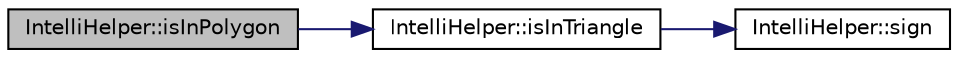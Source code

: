 digraph "IntelliHelper::isInPolygon"
{
 // LATEX_PDF_SIZE
  edge [fontname="Helvetica",fontsize="10",labelfontname="Helvetica",labelfontsize="10"];
  node [fontname="Helvetica",fontsize="10",shape=record];
  rankdir="LR";
  Node1 [label="IntelliHelper::isInPolygon",height=0.2,width=0.4,color="black", fillcolor="grey75", style="filled", fontcolor="black",tooltip="A function to check if a point lies in a polygon by checking its spanning triangles."];
  Node1 -> Node2 [color="midnightblue",fontsize="10",style="solid",fontname="Helvetica"];
  Node2 [label="IntelliHelper::isInTriangle",height=0.2,width=0.4,color="black", fillcolor="white", style="filled",URL="$namespace_intelli_helper.html#a9fcfe72f00e870be4a8ab9f2e17483c9",tooltip="A function to check if a given point is in a triangle."];
  Node2 -> Node3 [color="midnightblue",fontsize="10",style="solid",fontname="Helvetica"];
  Node3 [label="IntelliHelper::sign",height=0.2,width=0.4,color="black", fillcolor="white", style="filled",URL="$namespace_intelli_helper.html#afdd9fe78cc5d21b59642910220768149",tooltip="A function to get the 2*area of a traingle, using its determinat."];
}
